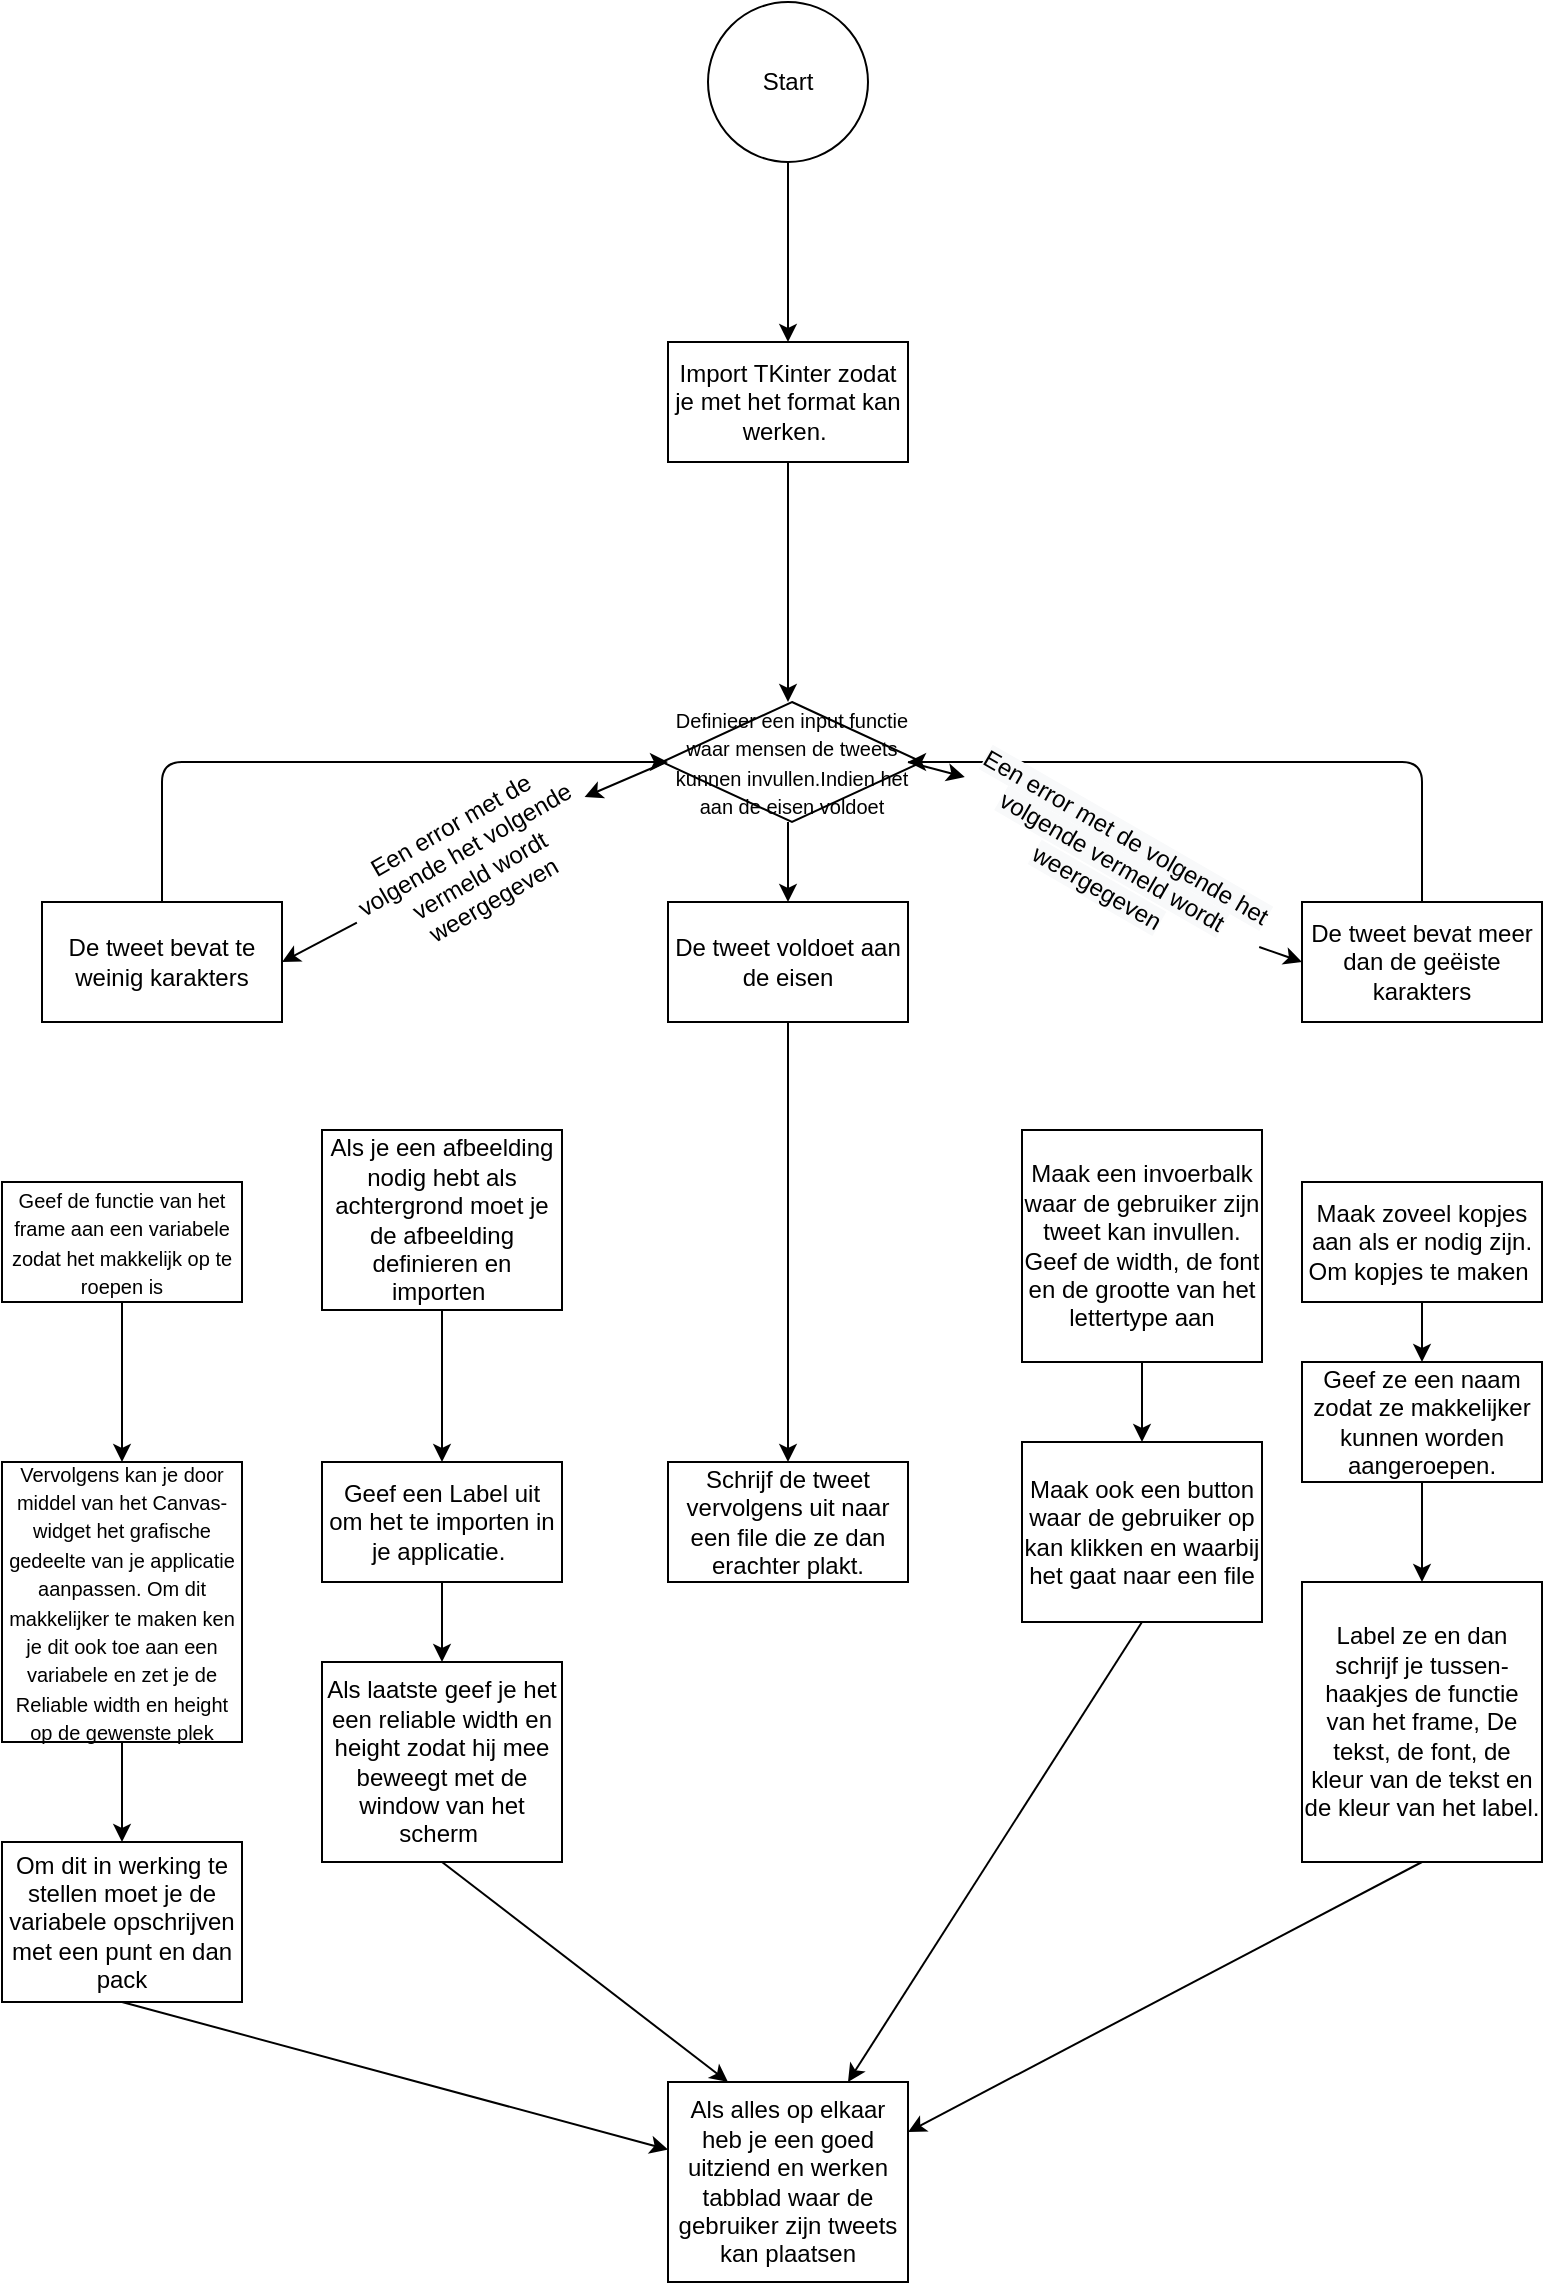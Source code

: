 <mxfile type="github" version="12.1.9" pages="1"><diagram id="Htczt1RavAQ6boFkdHNt" name="Page-1"><mxGraphModel grid="1" dx="1536" dy="813" gridSize="10" guides="1" tooltips="1" connect="1" arrows="1" fold="1" page="1" pageScale="1" pageWidth="827" pageHeight="1169" math="0" shadow="0"><root><mxCell id="0"/><mxCell id="1" parent="0"/><mxCell id="Df3EplEFWCHqkdpquF4p-38" value="&lt;font style=&quot;text-align: center ; color: rgb(0 , 0 , 0) ; text-transform: none ; text-indent: 0px ; letter-spacing: normal ; font-family: &amp;#34;helvetica&amp;#34; ; font-size: 10px ; font-style: normal ; font-variant: normal ; font-weight: 400 ; text-decoration: none ; word-spacing: 0px ; white-space: normal&quot;&gt;&lt;font style=&quot;font-size: 10px&quot;&gt;&lt;font style=&quot;font-size: 10px&quot;&gt;Definieer een input functie waar mensen de tweets kunnen invullen.Indien het aan de eisen voldoe&lt;/font&gt;t&lt;/font&gt;&lt;/font&gt;" parent="1" style="rhombus;whiteSpace=wrap;html=1;" vertex="1"><mxGeometry as="geometry" y="370" x="350" width="130" height="60"/></mxCell><mxCell id="Df3EplEFWCHqkdpquF4p-1" value="Start&lt;br&gt;" parent="1" style="ellipse;whiteSpace=wrap;html=1;aspect=fixed;" vertex="1"><mxGeometry as="geometry" y="20" x="373" width="80" height="80"/></mxCell><mxCell id="Df3EplEFWCHqkdpquF4p-2" value="" parent="1" style="endArrow=classic;html=1;exitX=0.5;exitY=1;exitDx=0;exitDy=0;" edge="1" source="Df3EplEFWCHqkdpquF4p-1"><mxGeometry as="geometry" width="50" height="50" relative="1"><mxPoint as="sourcePoint" y="170" x="370"/><mxPoint as="targetPoint" y="190" x="413"/></mxGeometry></mxCell><mxCell id="Df3EplEFWCHqkdpquF4p-3" value="Import TKinter zodat je met het format kan werken.&amp;nbsp;" parent="1" style="rounded=0;whiteSpace=wrap;html=1;" vertex="1"><mxGeometry as="geometry" y="190" x="353" width="120" height="60"/></mxCell><mxCell id="Df3EplEFWCHqkdpquF4p-4" value="" parent="1" style="endArrow=classic;html=1;exitX=0.5;exitY=1;exitDx=0;exitDy=0;entryX=0.5;entryY=0;entryDx=0;entryDy=0;" edge="1" source="Df3EplEFWCHqkdpquF4p-3"><mxGeometry as="geometry" width="50" height="50" relative="1"><mxPoint as="sourcePoint" y="320" x="350"/><mxPoint as="targetPoint" y="370" x="413"/></mxGeometry></mxCell><mxCell id="Df3EplEFWCHqkdpquF4p-7" value="De tweet bevat te weinig karakters" parent="1" style="rounded=0;whiteSpace=wrap;html=1;" vertex="1"><mxGeometry as="geometry" y="470" x="40" width="120" height="60"/></mxCell><mxCell id="Df3EplEFWCHqkdpquF4p-8" value="De tweet voldoet aan de eisen" parent="1" style="rounded=0;whiteSpace=wrap;html=1;" vertex="1"><mxGeometry as="geometry" y="470" x="353" width="120" height="60"/></mxCell><mxCell id="Df3EplEFWCHqkdpquF4p-9" value="De tweet bevat meer dan de geëiste karakters" parent="1" style="rounded=0;whiteSpace=wrap;html=1;" vertex="1"><mxGeometry as="geometry" y="470" x="670" width="120" height="60"/></mxCell><mxCell id="Df3EplEFWCHqkdpquF4p-10" value="" parent="1" style="endArrow=classic;html=1;entryX=0;entryY=0.5;entryDx=0;entryDy=0;exitX=0.5;exitY=0;exitDx=0;exitDy=0;" edge="1" source="Df3EplEFWCHqkdpquF4p-7"><mxGeometry as="geometry" width="50" height="50" relative="1"><mxPoint as="sourcePoint" y="600" x="40"/><mxPoint as="targetPoint" y="400" x="353"/><Array as="points"><mxPoint y="400" x="100"/></Array></mxGeometry></mxCell><mxCell id="Df3EplEFWCHqkdpquF4p-11" value="" parent="1" style="endArrow=classic;html=1;exitX=0.5;exitY=1;exitDx=0;exitDy=0;entryX=0.5;entryY=0;entryDx=0;entryDy=0;" edge="1" target="Df3EplEFWCHqkdpquF4p-8"><mxGeometry as="geometry" width="50" height="50" relative="1"><mxPoint as="sourcePoint" y="430" x="413"/><mxPoint as="targetPoint" y="630" x="80"/></mxGeometry></mxCell><mxCell id="Df3EplEFWCHqkdpquF4p-12" value="" parent="1" style="endArrow=classic;html=1;exitX=0.5;exitY=0;exitDx=0;exitDy=0;entryX=1;entryY=0.5;entryDx=0;entryDy=0;" edge="1" source="Df3EplEFWCHqkdpquF4p-9"><mxGeometry as="geometry" width="50" height="50" relative="1"><mxPoint as="sourcePoint" y="420" x="600"/><mxPoint as="targetPoint" y="400" x="473"/><Array as="points"><mxPoint y="400" x="730"/></Array></mxGeometry></mxCell><mxCell id="Df3EplEFWCHqkdpquF4p-13" value="" parent="1" style="endArrow=classic;html=1;entryX=1;entryY=0.5;entryDx=0;entryDy=0;" edge="1" source="Df3EplEFWCHqkdpquF4p-21" target="Df3EplEFWCHqkdpquF4p-7"><mxGeometry as="geometry" width="50" height="50" relative="1"><mxPoint as="sourcePoint" y="400" x="352"/><mxPoint as="targetPoint" y="550" x="90"/></mxGeometry></mxCell><mxCell id="Df3EplEFWCHqkdpquF4p-14" value="" parent="1" style="endArrow=classic;html=1;exitX=1;exitY=0.5;exitDx=0;exitDy=0;entryX=0;entryY=0.5;entryDx=0;entryDy=0;" edge="1" source="Df3EplEFWCHqkdpquF4p-24" target="Df3EplEFWCHqkdpquF4p-9"><mxGeometry as="geometry" width="50" height="50" relative="1"><mxPoint as="sourcePoint" y="600" x="40"/><mxPoint as="targetPoint" y="550" x="90"/></mxGeometry></mxCell><mxCell id="Df3EplEFWCHqkdpquF4p-15" value="Schrijf de tweet vervolgens uit naar een file die ze dan erachter plakt." parent="1" style="rounded=0;whiteSpace=wrap;html=1;" vertex="1"><mxGeometry as="geometry" y="750" x="353" width="120" height="60"/></mxCell><mxCell id="Df3EplEFWCHqkdpquF4p-16" value="" parent="1" style="endArrow=classic;html=1;exitX=0.5;exitY=1;exitDx=0;exitDy=0;" edge="1" source="Df3EplEFWCHqkdpquF4p-8" target="Df3EplEFWCHqkdpquF4p-15"><mxGeometry as="geometry" width="50" height="50" relative="1"><mxPoint as="sourcePoint" y="740" x="40"/><mxPoint as="targetPoint" y="690" x="90"/></mxGeometry></mxCell><mxCell id="Df3EplEFWCHqkdpquF4p-17" value="&lt;font style=&quot;font-size: 10px&quot;&gt;Geef de functie van het frame aan een variabele zodat het makkelijk op te roepen is&lt;/font&gt;" parent="1" style="rounded=0;whiteSpace=wrap;html=1;" vertex="1"><mxGeometry as="geometry" y="610" x="20" width="120" height="60"/></mxCell><mxCell id="Df3EplEFWCHqkdpquF4p-18" value="&lt;font style=&quot;font-size: 10px&quot;&gt;Vervolgens kan je door middel van het Canvas-widget het grafische gedeelte van je applicatie aanpassen. Om dit makkelijker te maken ken je dit ook toe aan een variabele en zet je de Reliable width en height op de gewenste plek&lt;/font&gt;" parent="1" style="rounded=0;whiteSpace=wrap;html=1;" vertex="1"><mxGeometry as="geometry" y="750" x="20" width="120" height="140"/></mxCell><mxCell id="Df3EplEFWCHqkdpquF4p-19" value="" parent="1" style="endArrow=classic;html=1;exitX=0.5;exitY=1;exitDx=0;exitDy=0;entryX=0.5;entryY=0;entryDx=0;entryDy=0;" edge="1" source="Df3EplEFWCHqkdpquF4p-17" target="Df3EplEFWCHqkdpquF4p-18"><mxGeometry as="geometry" width="50" height="50" relative="1"><mxPoint as="sourcePoint" y="960" x="20"/><mxPoint as="targetPoint" y="910" x="70"/></mxGeometry></mxCell><mxCell id="Df3EplEFWCHqkdpquF4p-20" value="Om dit in werking te stellen moet je de variabele opschrijven met een punt en dan pack" parent="1" style="rounded=0;whiteSpace=wrap;html=1;" vertex="1"><mxGeometry as="geometry" y="940" x="20" width="120" height="80"/></mxCell><mxCell id="Df3EplEFWCHqkdpquF4p-21" value="Een error met de volgende het volgende vermeld wordt weergegeven" parent="1" style="text;html=1;strokeColor=none;fillColor=none;align=center;verticalAlign=middle;whiteSpace=wrap;rounded=0;rotation=-30;" vertex="1"><mxGeometry as="geometry" y="440" x="190" width="130" height="20"/></mxCell><mxCell id="Df3EplEFWCHqkdpquF4p-22" value="" parent="1" style="endArrow=classic;html=1;entryX=1;entryY=0.5;entryDx=0;entryDy=0;" edge="1" target="Df3EplEFWCHqkdpquF4p-21"><mxGeometry as="geometry" width="50" height="50" relative="1"><mxPoint as="sourcePoint" y="400" x="352"/><mxPoint as="targetPoint" y="500" x="160"/></mxGeometry></mxCell><mxCell id="Df3EplEFWCHqkdpquF4p-24" value="&lt;span style=&quot;display: inline ; float: none ; background-color: rgb(248 , 249 , 250) ; color: rgb(0 , 0 , 0) ; font-family: &amp;#34;helvetica&amp;#34; ; font-size: 12px ; font-style: normal ; font-variant: normal ; font-weight: normal ; letter-spacing: normal ; line-height: 1.2 ; overflow-wrap: normal ; text-align: center ; text-decoration: none ; text-indent: 0px ; text-transform: none ; white-space: normal ; word-spacing: 0px&quot;&gt;Een error met de volgende het volgende vermeld wordt weergegeven&lt;/span&gt;" parent="1" style="text;html=1;strokeColor=none;fillColor=none;align=center;verticalAlign=middle;whiteSpace=wrap;rounded=0;rotation=30;" vertex="1"><mxGeometry as="geometry" y="440" x="490" width="170" height="20"/></mxCell><mxCell id="Df3EplEFWCHqkdpquF4p-25" value="" parent="1" style="endArrow=classic;html=1;exitX=1;exitY=0.5;exitDx=0;exitDy=0;entryX=0;entryY=0.5;entryDx=0;entryDy=0;" edge="1" target="Df3EplEFWCHqkdpquF4p-24"><mxGeometry as="geometry" width="50" height="50" relative="1"><mxPoint as="sourcePoint" y="400" x="473"/><mxPoint as="targetPoint" y="500" x="670"/></mxGeometry></mxCell><mxCell id="Df3EplEFWCHqkdpquF4p-26" value="" parent="1" style="endArrow=classic;html=1;exitX=0.5;exitY=1;exitDx=0;exitDy=0;entryX=0.5;entryY=0;entryDx=0;entryDy=0;" edge="1" source="Df3EplEFWCHqkdpquF4p-18" target="Df3EplEFWCHqkdpquF4p-20"><mxGeometry as="geometry" width="50" height="50" relative="1"><mxPoint as="sourcePoint" y="1090" x="20"/><mxPoint as="targetPoint" y="1040" x="70"/></mxGeometry></mxCell><mxCell id="Df3EplEFWCHqkdpquF4p-27" value="Maak zoveel kopjes aan als er nodig zijn. Om kopjes te maken&amp;nbsp;" parent="1" style="rounded=0;whiteSpace=wrap;html=1;" vertex="1"><mxGeometry as="geometry" y="610" x="670" width="120" height="60"/></mxCell><mxCell id="Df3EplEFWCHqkdpquF4p-28" value="Als je een afbeelding nodig hebt als achtergrond moet je de afbeelding definieren en importen&amp;nbsp;" parent="1" style="rounded=0;whiteSpace=wrap;html=1;" vertex="1"><mxGeometry as="geometry" y="584" x="180" width="120" height="90"/></mxCell><mxCell id="Df3EplEFWCHqkdpquF4p-29" value="" parent="1" style="endArrow=classic;html=1;exitX=0.5;exitY=1;exitDx=0;exitDy=0;" edge="1" source="Df3EplEFWCHqkdpquF4p-28"><mxGeometry as="geometry" width="50" height="50" relative="1"><mxPoint as="sourcePoint" y="1090" x="20"/><mxPoint as="targetPoint" y="750" x="240"/></mxGeometry></mxCell><mxCell id="Df3EplEFWCHqkdpquF4p-30" value="Geef een Label uit om het te importen in je applicatie.&amp;nbsp;" parent="1" style="rounded=0;whiteSpace=wrap;html=1;" vertex="1"><mxGeometry as="geometry" y="750" x="180" width="120" height="60"/></mxCell><mxCell id="Df3EplEFWCHqkdpquF4p-31" value="" parent="1" style="endArrow=classic;html=1;exitX=0.5;exitY=1;exitDx=0;exitDy=0;" edge="1" source="Df3EplEFWCHqkdpquF4p-30" target="Df3EplEFWCHqkdpquF4p-32"><mxGeometry as="geometry" width="50" height="50" relative="1"><mxPoint as="sourcePoint" y="1090" x="20"/><mxPoint as="targetPoint" y="880" x="240"/></mxGeometry></mxCell><mxCell id="Df3EplEFWCHqkdpquF4p-32" value="Als laatste geef je het een reliable width en height zodat hij mee beweegt met de window van het scherm&amp;nbsp;" parent="1" style="rounded=0;whiteSpace=wrap;html=1;" vertex="1"><mxGeometry as="geometry" y="850" x="180" width="120" height="100"/></mxCell><mxCell id="Df3EplEFWCHqkdpquF4p-33" value="" parent="1" style="endArrow=classic;html=1;exitX=0.5;exitY=1;exitDx=0;exitDy=0;" edge="1" source="Df3EplEFWCHqkdpquF4p-27" target="Df3EplEFWCHqkdpquF4p-34"><mxGeometry as="geometry" width="50" height="50" relative="1"><mxPoint as="sourcePoint" y="1090" x="20"/><mxPoint as="targetPoint" y="730" x="730"/></mxGeometry></mxCell><mxCell id="Df3EplEFWCHqkdpquF4p-34" value="Geef ze een naam zodat ze makkelijker kunnen worden aangeroepen." parent="1" style="rounded=0;whiteSpace=wrap;html=1;" vertex="1"><mxGeometry as="geometry" y="700" x="670" width="120" height="60"/></mxCell><mxCell id="Df3EplEFWCHqkdpquF4p-35" value="" parent="1" style="endArrow=classic;html=1;exitX=0.5;exitY=1;exitDx=0;exitDy=0;entryX=0.5;entryY=0;entryDx=0;entryDy=0;" edge="1" source="Df3EplEFWCHqkdpquF4p-34" target="Df3EplEFWCHqkdpquF4p-36"><mxGeometry as="geometry" width="50" height="50" relative="1"><mxPoint as="sourcePoint" y="1090" x="20"/><mxPoint as="targetPoint" y="810" x="730"/></mxGeometry></mxCell><mxCell id="Df3EplEFWCHqkdpquF4p-36" value="Label ze en dan schrijf je tussen-haakjes de functie van het frame, De tekst, de font, de kleur van de tekst en de kleur van het label." parent="1" style="rounded=0;whiteSpace=wrap;html=1;" vertex="1"><mxGeometry as="geometry" y="810" x="670" width="120" height="140"/></mxCell><mxCell id="Df3EplEFWCHqkdpquF4p-40" value="Maak een invoerbalk waar de gebruiker zijn tweet kan invullen. Geef de width, de font en de grootte van het lettertype aan" parent="1" style="rounded=0;whiteSpace=wrap;html=1;" vertex="1"><mxGeometry as="geometry" y="584" x="530" width="120" height="116"/></mxCell><mxCell id="Df3EplEFWCHqkdpquF4p-41" value="Maak ook een button waar de gebruiker op kan klikken en waarbij het gaat naar een file" parent="1" style="rounded=0;whiteSpace=wrap;html=1;" vertex="1"><mxGeometry as="geometry" y="740" x="530" width="120" height="90"/></mxCell><mxCell id="Df3EplEFWCHqkdpquF4p-42" value="" parent="1" style="endArrow=classic;html=1;exitX=0.5;exitY=1;exitDx=0;exitDy=0;entryX=0.5;entryY=0;entryDx=0;entryDy=0;" edge="1" source="Df3EplEFWCHqkdpquF4p-40" target="Df3EplEFWCHqkdpquF4p-41"><mxGeometry as="geometry" width="50" height="50" relative="1"><mxPoint as="sourcePoint" y="1090" x="20"/><mxPoint as="targetPoint" y="1040" x="70"/></mxGeometry></mxCell><mxCell id="Df3EplEFWCHqkdpquF4p-43" value="" parent="1" style="endArrow=classic;html=1;exitX=0.5;exitY=1;exitDx=0;exitDy=0;" edge="1" source="Df3EplEFWCHqkdpquF4p-20" target="Df3EplEFWCHqkdpquF4p-47"><mxGeometry as="geometry" width="50" height="50" relative="1"><mxPoint as="sourcePoint" y="1090" x="20"/><mxPoint as="targetPoint" y="1120" x="290"/></mxGeometry></mxCell><mxCell id="Df3EplEFWCHqkdpquF4p-44" value="" parent="1" style="endArrow=classic;html=1;exitX=0.5;exitY=1;exitDx=0;exitDy=0;entryX=0.25;entryY=0;entryDx=0;entryDy=0;" edge="1" source="Df3EplEFWCHqkdpquF4p-32" target="Df3EplEFWCHqkdpquF4p-47"><mxGeometry as="geometry" width="50" height="50" relative="1"><mxPoint as="sourcePoint" y="1170" x="10"/><mxPoint as="targetPoint" y="1120" x="60"/></mxGeometry></mxCell><mxCell id="Df3EplEFWCHqkdpquF4p-45" value="" parent="1" style="endArrow=classic;html=1;exitX=0.5;exitY=1;exitDx=0;exitDy=0;entryX=0.75;entryY=0;entryDx=0;entryDy=0;" edge="1" source="Df3EplEFWCHqkdpquF4p-41" target="Df3EplEFWCHqkdpquF4p-47"><mxGeometry as="geometry" width="50" height="50" relative="1"><mxPoint as="sourcePoint" y="1250" x="10"/><mxPoint as="targetPoint" y="1200" x="60"/></mxGeometry></mxCell><mxCell id="Df3EplEFWCHqkdpquF4p-46" value="" parent="1" style="endArrow=classic;html=1;exitX=0.5;exitY=1;exitDx=0;exitDy=0;entryX=1;entryY=0.25;entryDx=0;entryDy=0;" edge="1" source="Df3EplEFWCHqkdpquF4p-36" target="Df3EplEFWCHqkdpquF4p-47"><mxGeometry as="geometry" width="50" height="50" relative="1"><mxPoint as="sourcePoint" y="1330" x="10"/><mxPoint as="targetPoint" y="1280" x="60"/></mxGeometry></mxCell><mxCell id="Df3EplEFWCHqkdpquF4p-47" value="Als alles op elkaar heb je een goed uitziend en werken tabblad waar de gebruiker zijn tweets kan plaatsen" parent="1" style="rounded=0;whiteSpace=wrap;html=1;" vertex="1"><mxGeometry as="geometry" y="1060" x="353" width="120" height="100"/></mxCell></root></mxGraphModel></diagram></mxfile>